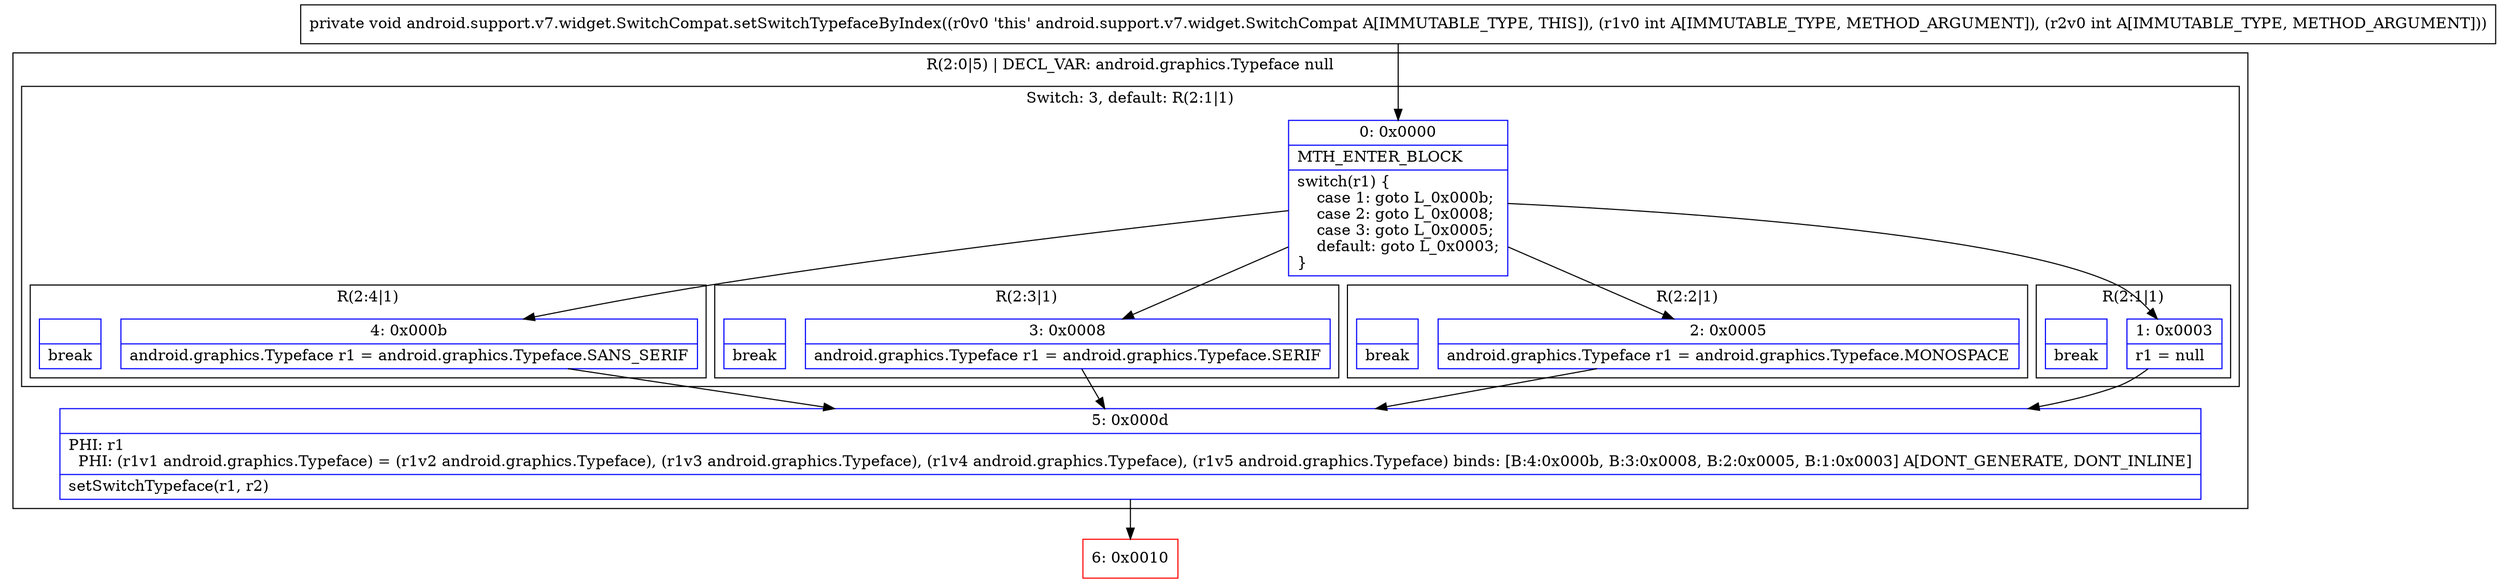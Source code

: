 digraph "CFG forandroid.support.v7.widget.SwitchCompat.setSwitchTypefaceByIndex(II)V" {
subgraph cluster_Region_946678636 {
label = "R(2:0|5) | DECL_VAR: android.graphics.Typeface null\l";
node [shape=record,color=blue];
subgraph cluster_SwitchRegion_1514985001 {
label = "Switch: 3, default: R(2:1|1)";
node [shape=record,color=blue];
Node_0 [shape=record,label="{0\:\ 0x0000|MTH_ENTER_BLOCK\l|switch(r1) \{\l    case 1: goto L_0x000b;\l    case 2: goto L_0x0008;\l    case 3: goto L_0x0005;\l    default: goto L_0x0003;\l\}\l}"];
subgraph cluster_Region_274757367 {
label = "R(2:4|1)";
node [shape=record,color=blue];
Node_4 [shape=record,label="{4\:\ 0x000b|android.graphics.Typeface r1 = android.graphics.Typeface.SANS_SERIF\l}"];
Node_InsnContainer_456573136 [shape=record,label="{|break\l}"];
}
subgraph cluster_Region_1085562907 {
label = "R(2:3|1)";
node [shape=record,color=blue];
Node_3 [shape=record,label="{3\:\ 0x0008|android.graphics.Typeface r1 = android.graphics.Typeface.SERIF\l}"];
Node_InsnContainer_90711689 [shape=record,label="{|break\l}"];
}
subgraph cluster_Region_100166294 {
label = "R(2:2|1)";
node [shape=record,color=blue];
Node_2 [shape=record,label="{2\:\ 0x0005|android.graphics.Typeface r1 = android.graphics.Typeface.MONOSPACE\l}"];
Node_InsnContainer_1410288387 [shape=record,label="{|break\l}"];
}
subgraph cluster_Region_1831127412 {
label = "R(2:1|1)";
node [shape=record,color=blue];
Node_1 [shape=record,label="{1\:\ 0x0003|r1 = null\l}"];
Node_InsnContainer_1758343733 [shape=record,label="{|break\l}"];
}
}
Node_5 [shape=record,label="{5\:\ 0x000d|PHI: r1 \l  PHI: (r1v1 android.graphics.Typeface) = (r1v2 android.graphics.Typeface), (r1v3 android.graphics.Typeface), (r1v4 android.graphics.Typeface), (r1v5 android.graphics.Typeface) binds: [B:4:0x000b, B:3:0x0008, B:2:0x0005, B:1:0x0003] A[DONT_GENERATE, DONT_INLINE]\l|setSwitchTypeface(r1, r2)\l}"];
}
Node_6 [shape=record,color=red,label="{6\:\ 0x0010}"];
MethodNode[shape=record,label="{private void android.support.v7.widget.SwitchCompat.setSwitchTypefaceByIndex((r0v0 'this' android.support.v7.widget.SwitchCompat A[IMMUTABLE_TYPE, THIS]), (r1v0 int A[IMMUTABLE_TYPE, METHOD_ARGUMENT]), (r2v0 int A[IMMUTABLE_TYPE, METHOD_ARGUMENT])) }"];
MethodNode -> Node_0;
Node_0 -> Node_1;
Node_0 -> Node_2;
Node_0 -> Node_3;
Node_0 -> Node_4;
Node_4 -> Node_5;
Node_3 -> Node_5;
Node_2 -> Node_5;
Node_1 -> Node_5;
Node_5 -> Node_6;
}

